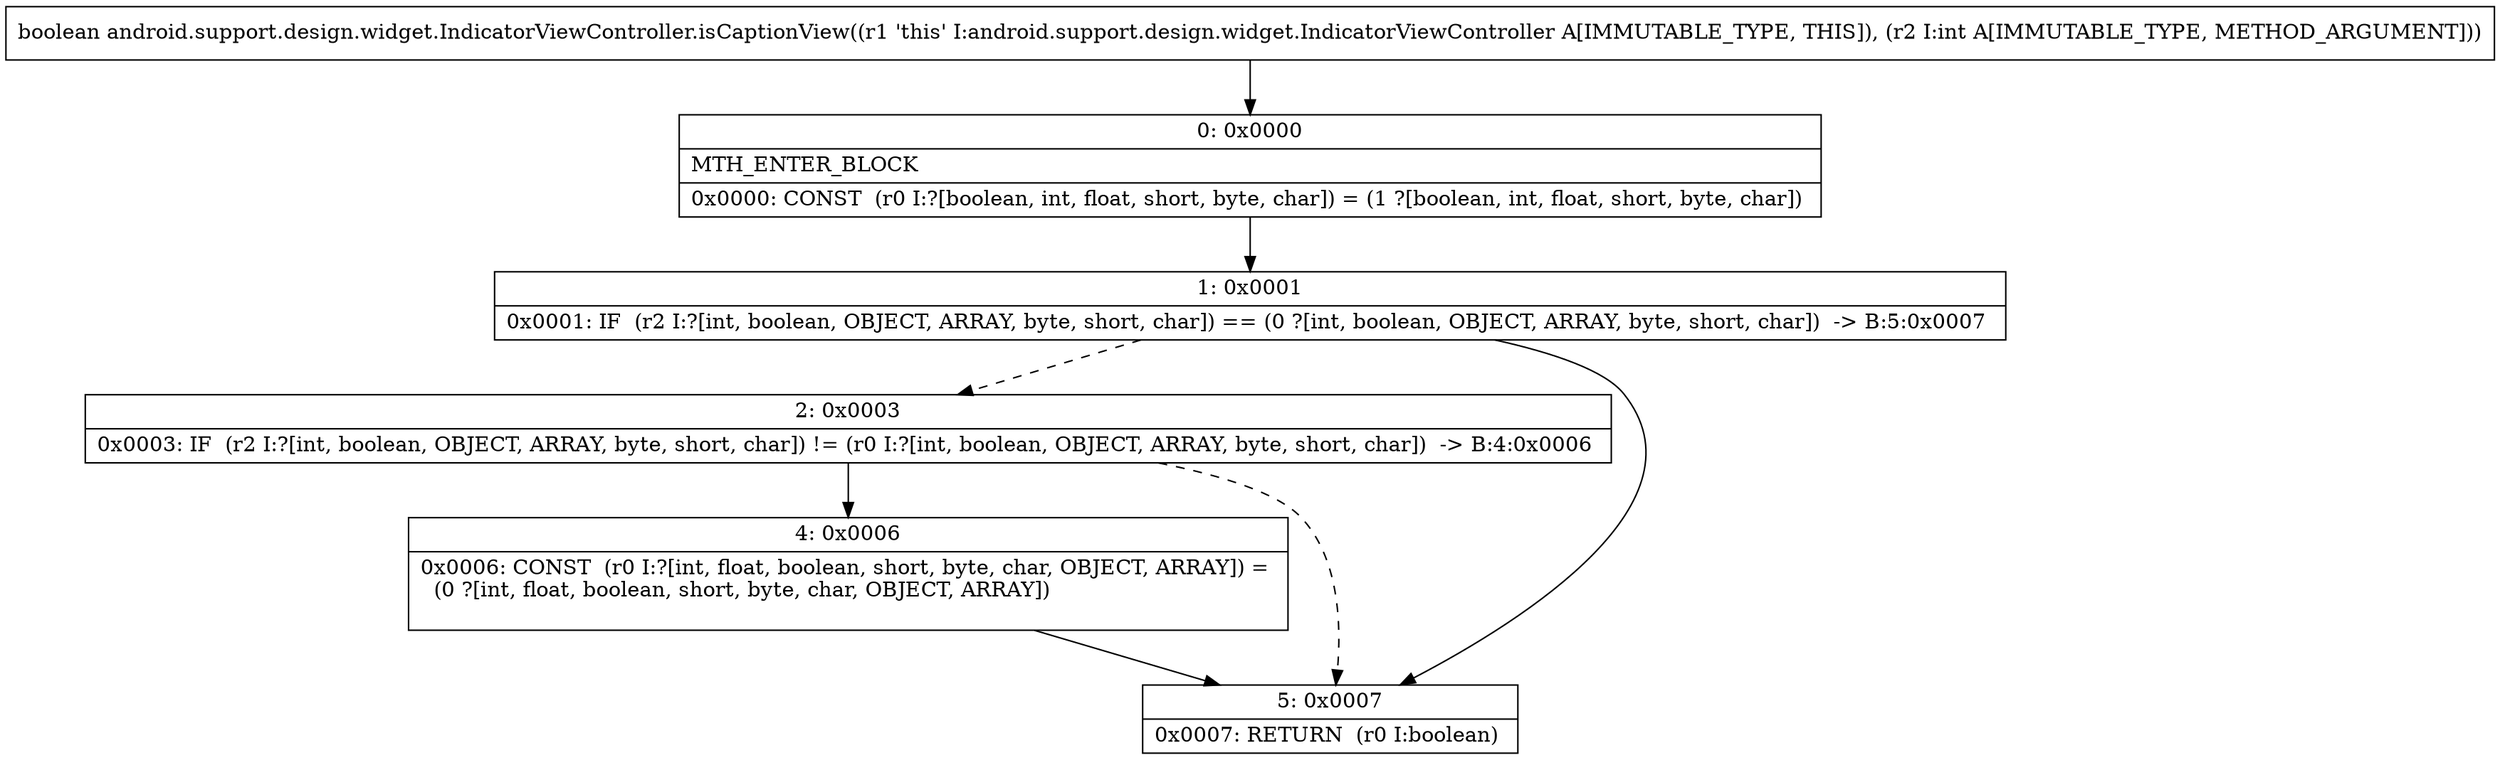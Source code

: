 digraph "CFG forandroid.support.design.widget.IndicatorViewController.isCaptionView(I)Z" {
Node_0 [shape=record,label="{0\:\ 0x0000|MTH_ENTER_BLOCK\l|0x0000: CONST  (r0 I:?[boolean, int, float, short, byte, char]) = (1 ?[boolean, int, float, short, byte, char]) \l}"];
Node_1 [shape=record,label="{1\:\ 0x0001|0x0001: IF  (r2 I:?[int, boolean, OBJECT, ARRAY, byte, short, char]) == (0 ?[int, boolean, OBJECT, ARRAY, byte, short, char])  \-\> B:5:0x0007 \l}"];
Node_2 [shape=record,label="{2\:\ 0x0003|0x0003: IF  (r2 I:?[int, boolean, OBJECT, ARRAY, byte, short, char]) != (r0 I:?[int, boolean, OBJECT, ARRAY, byte, short, char])  \-\> B:4:0x0006 \l}"];
Node_4 [shape=record,label="{4\:\ 0x0006|0x0006: CONST  (r0 I:?[int, float, boolean, short, byte, char, OBJECT, ARRAY]) = \l  (0 ?[int, float, boolean, short, byte, char, OBJECT, ARRAY])\l \l}"];
Node_5 [shape=record,label="{5\:\ 0x0007|0x0007: RETURN  (r0 I:boolean) \l}"];
MethodNode[shape=record,label="{boolean android.support.design.widget.IndicatorViewController.isCaptionView((r1 'this' I:android.support.design.widget.IndicatorViewController A[IMMUTABLE_TYPE, THIS]), (r2 I:int A[IMMUTABLE_TYPE, METHOD_ARGUMENT])) }"];
MethodNode -> Node_0;
Node_0 -> Node_1;
Node_1 -> Node_2[style=dashed];
Node_1 -> Node_5;
Node_2 -> Node_4;
Node_2 -> Node_5[style=dashed];
Node_4 -> Node_5;
}

